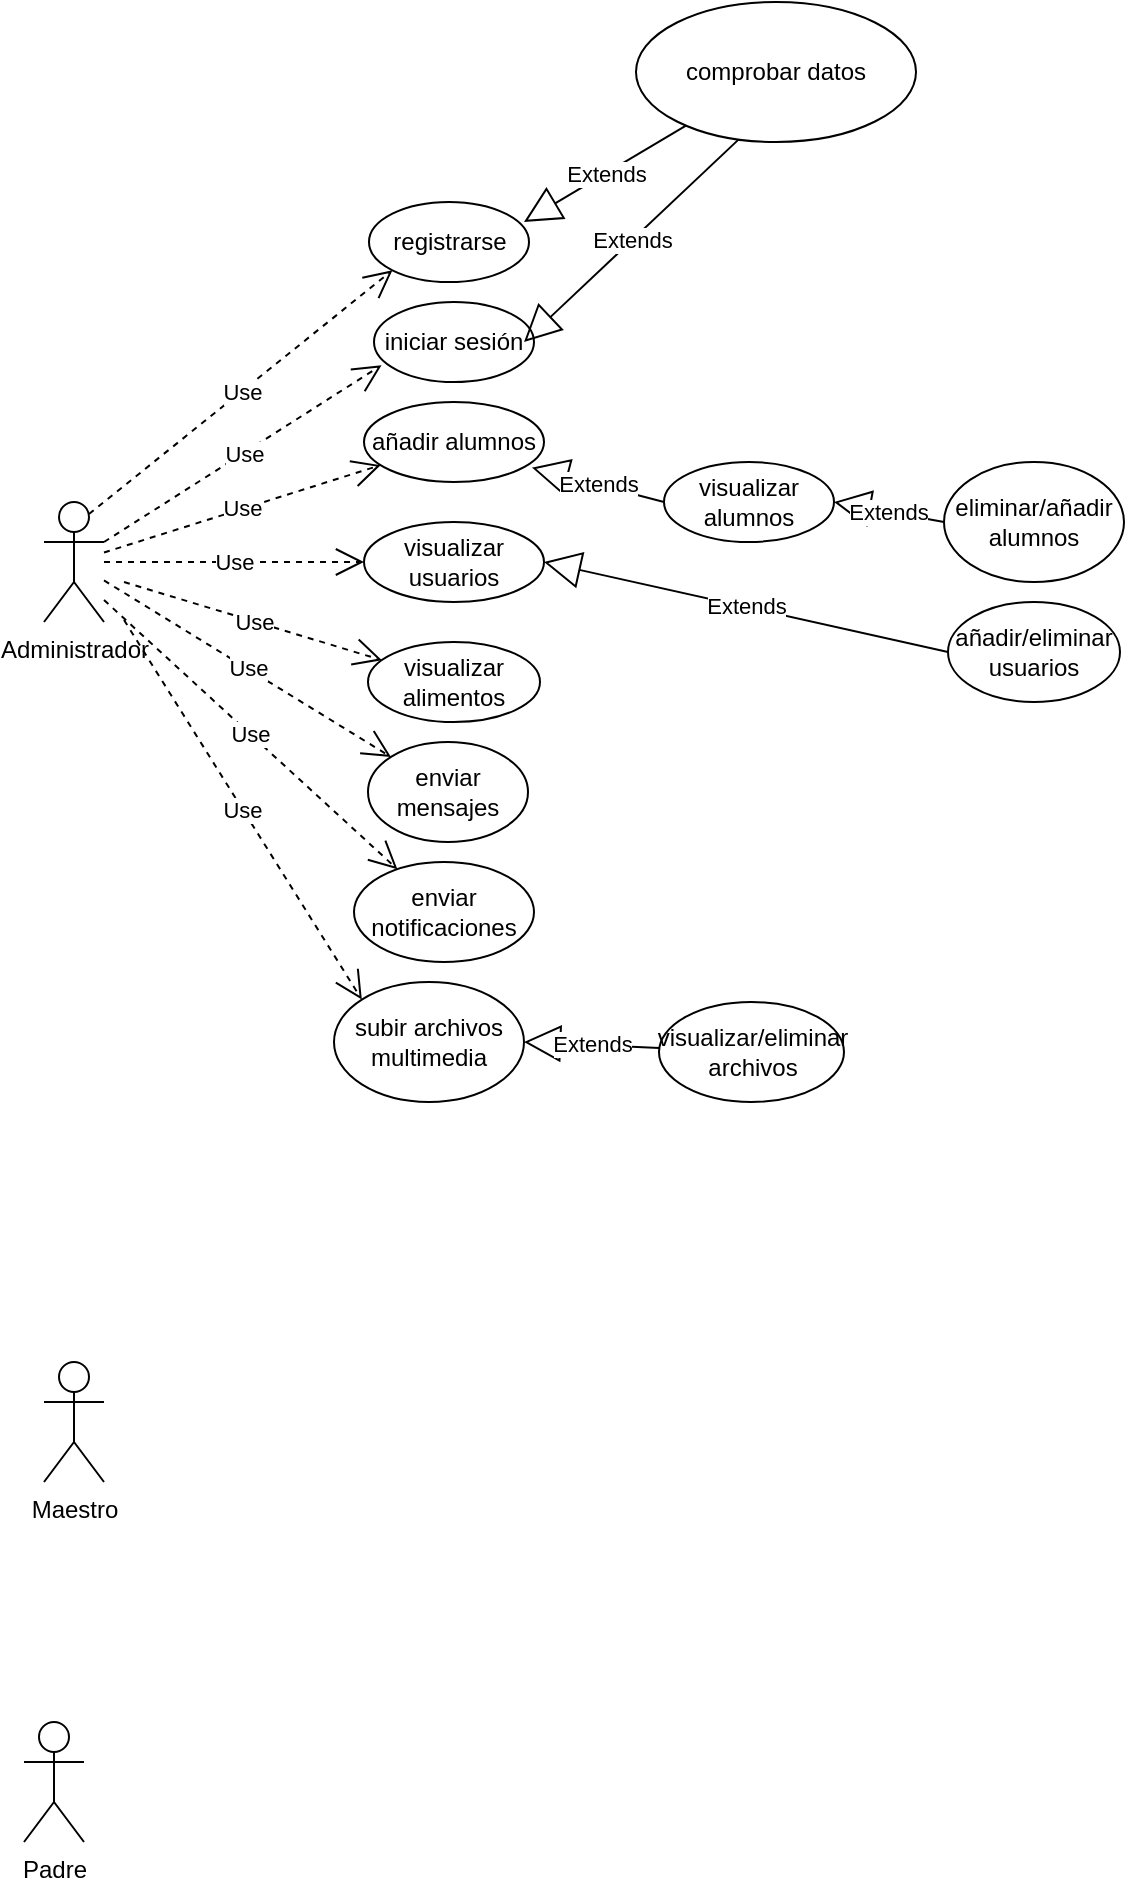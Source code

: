 <mxfile version="14.7.0" type="github">
  <diagram id="Rd4Ij3cNA8xpCBLCCMMN" name="Page-1">
    <mxGraphModel dx="1038" dy="1717" grid="1" gridSize="10" guides="1" tooltips="1" connect="1" arrows="1" fold="1" page="1" pageScale="1" pageWidth="827" pageHeight="1169" math="0" shadow="0">
      <root>
        <mxCell id="0" />
        <mxCell id="1" parent="0" />
        <mxCell id="-ip3mRISZE-mA6Em4dH5-1" value="Administrador" style="shape=umlActor;verticalLabelPosition=bottom;verticalAlign=top;html=1;" vertex="1" parent="1">
          <mxGeometry x="90" y="40" width="30" height="60" as="geometry" />
        </mxCell>
        <mxCell id="-ip3mRISZE-mA6Em4dH5-3" value="Maestro&lt;br&gt;" style="shape=umlActor;verticalLabelPosition=bottom;verticalAlign=top;html=1;" vertex="1" parent="1">
          <mxGeometry x="90" y="470" width="30" height="60" as="geometry" />
        </mxCell>
        <mxCell id="-ip3mRISZE-mA6Em4dH5-6" value="Padre" style="shape=umlActor;verticalLabelPosition=bottom;verticalAlign=top;html=1;" vertex="1" parent="1">
          <mxGeometry x="80" y="650" width="30" height="60" as="geometry" />
        </mxCell>
        <mxCell id="-ip3mRISZE-mA6Em4dH5-10" value="registrarse" style="ellipse;whiteSpace=wrap;html=1;" vertex="1" parent="1">
          <mxGeometry x="252.5" y="-110" width="80" height="40" as="geometry" />
        </mxCell>
        <mxCell id="-ip3mRISZE-mA6Em4dH5-11" value="iniciar sesión" style="ellipse;whiteSpace=wrap;html=1;" vertex="1" parent="1">
          <mxGeometry x="255" y="-60" width="80" height="40" as="geometry" />
        </mxCell>
        <mxCell id="-ip3mRISZE-mA6Em4dH5-12" value="añadir alumnos" style="ellipse;whiteSpace=wrap;html=1;" vertex="1" parent="1">
          <mxGeometry x="250" y="-10" width="90" height="40" as="geometry" />
        </mxCell>
        <mxCell id="-ip3mRISZE-mA6Em4dH5-13" value="visualizar usuarios" style="ellipse;whiteSpace=wrap;html=1;" vertex="1" parent="1">
          <mxGeometry x="250" y="50" width="90" height="40" as="geometry" />
        </mxCell>
        <mxCell id="-ip3mRISZE-mA6Em4dH5-14" value="visualizar alumnos" style="ellipse;whiteSpace=wrap;html=1;" vertex="1" parent="1">
          <mxGeometry x="400" y="20" width="85" height="40" as="geometry" />
        </mxCell>
        <mxCell id="-ip3mRISZE-mA6Em4dH5-17" value="visualizar alimentos" style="ellipse;whiteSpace=wrap;html=1;" vertex="1" parent="1">
          <mxGeometry x="252" y="110" width="86" height="40" as="geometry" />
        </mxCell>
        <mxCell id="-ip3mRISZE-mA6Em4dH5-18" value="enviar mensajes" style="ellipse;whiteSpace=wrap;html=1;" vertex="1" parent="1">
          <mxGeometry x="252" y="160" width="80" height="50" as="geometry" />
        </mxCell>
        <mxCell id="-ip3mRISZE-mA6Em4dH5-19" value="enviar notificaciones" style="ellipse;whiteSpace=wrap;html=1;" vertex="1" parent="1">
          <mxGeometry x="245" y="220" width="90" height="50" as="geometry" />
        </mxCell>
        <mxCell id="-ip3mRISZE-mA6Em4dH5-21" value="Extends" style="endArrow=block;endSize=16;endFill=0;html=1;entryX=1;entryY=0.5;entryDx=0;entryDy=0;exitX=0;exitY=0.5;exitDx=0;exitDy=0;" edge="1" parent="1" source="-ip3mRISZE-mA6Em4dH5-22" target="-ip3mRISZE-mA6Em4dH5-14">
          <mxGeometry width="160" relative="1" as="geometry">
            <mxPoint x="410" y="140" as="sourcePoint" />
            <mxPoint x="450" y="110" as="targetPoint" />
          </mxGeometry>
        </mxCell>
        <mxCell id="-ip3mRISZE-mA6Em4dH5-22" value="eliminar/añadir alumnos" style="ellipse;whiteSpace=wrap;html=1;" vertex="1" parent="1">
          <mxGeometry x="540" y="20" width="90" height="60" as="geometry" />
        </mxCell>
        <mxCell id="-ip3mRISZE-mA6Em4dH5-24" value="añadir/eliminar usuarios" style="ellipse;whiteSpace=wrap;html=1;" vertex="1" parent="1">
          <mxGeometry x="542" y="90" width="86" height="50" as="geometry" />
        </mxCell>
        <mxCell id="-ip3mRISZE-mA6Em4dH5-26" value="Extends" style="endArrow=block;endSize=16;endFill=0;html=1;entryX=1;entryY=0.5;entryDx=0;entryDy=0;exitX=0;exitY=0.5;exitDx=0;exitDy=0;" edge="1" parent="1" source="-ip3mRISZE-mA6Em4dH5-24" target="-ip3mRISZE-mA6Em4dH5-13">
          <mxGeometry width="160" relative="1" as="geometry">
            <mxPoint x="410" y="90" as="sourcePoint" />
            <mxPoint x="460" y="50" as="targetPoint" />
          </mxGeometry>
        </mxCell>
        <mxCell id="-ip3mRISZE-mA6Em4dH5-28" value="comprobar datos" style="ellipse;whiteSpace=wrap;html=1;" vertex="1" parent="1">
          <mxGeometry x="386" y="-210" width="140" height="70" as="geometry" />
        </mxCell>
        <object label="Use" id="-ip3mRISZE-mA6Em4dH5-29">
          <mxCell style="endArrow=open;endSize=12;dashed=1;html=1;exitX=0.75;exitY=0.1;exitDx=0;exitDy=0;exitPerimeter=0;entryX=0;entryY=1;entryDx=0;entryDy=0;" edge="1" parent="1" source="-ip3mRISZE-mA6Em4dH5-1" target="-ip3mRISZE-mA6Em4dH5-10">
            <mxGeometry width="160" relative="1" as="geometry">
              <mxPoint x="60" y="-70" as="sourcePoint" />
              <mxPoint x="220" y="-70" as="targetPoint" />
            </mxGeometry>
          </mxCell>
        </object>
        <mxCell id="-ip3mRISZE-mA6Em4dH5-30" value="Extends" style="endArrow=block;endSize=16;endFill=0;html=1;" edge="1" parent="1" source="-ip3mRISZE-mA6Em4dH5-28">
          <mxGeometry width="160" relative="1" as="geometry">
            <mxPoint x="190" y="-160" as="sourcePoint" />
            <mxPoint x="330" y="-100" as="targetPoint" />
          </mxGeometry>
        </mxCell>
        <mxCell id="-ip3mRISZE-mA6Em4dH5-31" value="Extends" style="endArrow=block;endSize=16;endFill=0;html=1;exitX=0.366;exitY=0.983;exitDx=0;exitDy=0;exitPerimeter=0;" edge="1" parent="1" source="-ip3mRISZE-mA6Em4dH5-28">
          <mxGeometry width="160" relative="1" as="geometry">
            <mxPoint x="420.977" y="-138.2" as="sourcePoint" />
            <mxPoint x="330" y="-40" as="targetPoint" />
          </mxGeometry>
        </mxCell>
        <mxCell id="-ip3mRISZE-mA6Em4dH5-33" value="Use" style="endArrow=open;endSize=12;dashed=1;html=1;entryX=0.047;entryY=0.79;entryDx=0;entryDy=0;entryPerimeter=0;" edge="1" parent="1" target="-ip3mRISZE-mA6Em4dH5-11">
          <mxGeometry width="160" relative="1" as="geometry">
            <mxPoint x="120" y="60" as="sourcePoint" />
            <mxPoint x="210" y="160" as="targetPoint" />
          </mxGeometry>
        </mxCell>
        <mxCell id="-ip3mRISZE-mA6Em4dH5-34" value="Use" style="endArrow=open;endSize=12;dashed=1;html=1;" edge="1" parent="1" source="-ip3mRISZE-mA6Em4dH5-1" target="-ip3mRISZE-mA6Em4dH5-12">
          <mxGeometry width="160" relative="1" as="geometry">
            <mxPoint x="130" y="70" as="sourcePoint" />
            <mxPoint x="268.76" y="-18.4" as="targetPoint" />
          </mxGeometry>
        </mxCell>
        <mxCell id="-ip3mRISZE-mA6Em4dH5-35" value="Extends" style="endArrow=block;endSize=16;endFill=0;html=1;entryX=0.933;entryY=0.82;entryDx=0;entryDy=0;exitX=0;exitY=0.5;exitDx=0;exitDy=0;entryPerimeter=0;" edge="1" parent="1" source="-ip3mRISZE-mA6Em4dH5-14" target="-ip3mRISZE-mA6Em4dH5-12">
          <mxGeometry width="160" relative="1" as="geometry">
            <mxPoint x="550" y="60" as="sourcePoint" />
            <mxPoint x="475" y="50" as="targetPoint" />
          </mxGeometry>
        </mxCell>
        <mxCell id="-ip3mRISZE-mA6Em4dH5-36" value="Use" style="endArrow=open;endSize=12;dashed=1;html=1;entryX=0;entryY=0.5;entryDx=0;entryDy=0;" edge="1" parent="1" source="-ip3mRISZE-mA6Em4dH5-1" target="-ip3mRISZE-mA6Em4dH5-13">
          <mxGeometry width="160" relative="1" as="geometry">
            <mxPoint x="110" y="90" as="sourcePoint" />
            <mxPoint x="270" y="90" as="targetPoint" />
          </mxGeometry>
        </mxCell>
        <mxCell id="-ip3mRISZE-mA6Em4dH5-37" value="Use" style="endArrow=open;endSize=12;dashed=1;html=1;" edge="1" parent="1" target="-ip3mRISZE-mA6Em4dH5-17">
          <mxGeometry width="160" relative="1" as="geometry">
            <mxPoint x="130" y="80" as="sourcePoint" />
            <mxPoint x="260" y="80" as="targetPoint" />
          </mxGeometry>
        </mxCell>
        <mxCell id="-ip3mRISZE-mA6Em4dH5-39" value="Use" style="endArrow=open;endSize=12;dashed=1;html=1;" edge="1" parent="1" source="-ip3mRISZE-mA6Em4dH5-1" target="-ip3mRISZE-mA6Em4dH5-18">
          <mxGeometry width="160" relative="1" as="geometry">
            <mxPoint x="60" y="150" as="sourcePoint" />
            <mxPoint x="220" y="150" as="targetPoint" />
          </mxGeometry>
        </mxCell>
        <mxCell id="-ip3mRISZE-mA6Em4dH5-40" value="Use" style="endArrow=open;endSize=12;dashed=1;html=1;" edge="1" parent="1" target="-ip3mRISZE-mA6Em4dH5-19">
          <mxGeometry width="160" relative="1" as="geometry">
            <mxPoint x="120" y="89" as="sourcePoint" />
            <mxPoint x="273.488" y="177.466" as="targetPoint" />
          </mxGeometry>
        </mxCell>
        <mxCell id="-ip3mRISZE-mA6Em4dH5-41" value="subir archivos multimedia" style="ellipse;whiteSpace=wrap;html=1;" vertex="1" parent="1">
          <mxGeometry x="235" y="280" width="95" height="60" as="geometry" />
        </mxCell>
        <mxCell id="-ip3mRISZE-mA6Em4dH5-43" value="Use" style="endArrow=open;endSize=12;dashed=1;html=1;entryX=0;entryY=0;entryDx=0;entryDy=0;" edge="1" parent="1" target="-ip3mRISZE-mA6Em4dH5-41">
          <mxGeometry width="160" relative="1" as="geometry">
            <mxPoint x="130" y="99" as="sourcePoint" />
            <mxPoint x="276.695" y="233.614" as="targetPoint" />
          </mxGeometry>
        </mxCell>
        <mxCell id="-ip3mRISZE-mA6Em4dH5-44" value="visualizar/eliminar archivos" style="ellipse;whiteSpace=wrap;html=1;" vertex="1" parent="1">
          <mxGeometry x="397.5" y="290" width="92.5" height="50" as="geometry" />
        </mxCell>
        <mxCell id="-ip3mRISZE-mA6Em4dH5-45" value="Extends" style="endArrow=block;endSize=16;endFill=0;html=1;entryX=1;entryY=0.5;entryDx=0;entryDy=0;" edge="1" parent="1" source="-ip3mRISZE-mA6Em4dH5-44" target="-ip3mRISZE-mA6Em4dH5-41">
          <mxGeometry width="160" relative="1" as="geometry">
            <mxPoint x="552" y="125" as="sourcePoint" />
            <mxPoint x="350" y="80" as="targetPoint" />
          </mxGeometry>
        </mxCell>
      </root>
    </mxGraphModel>
  </diagram>
</mxfile>
